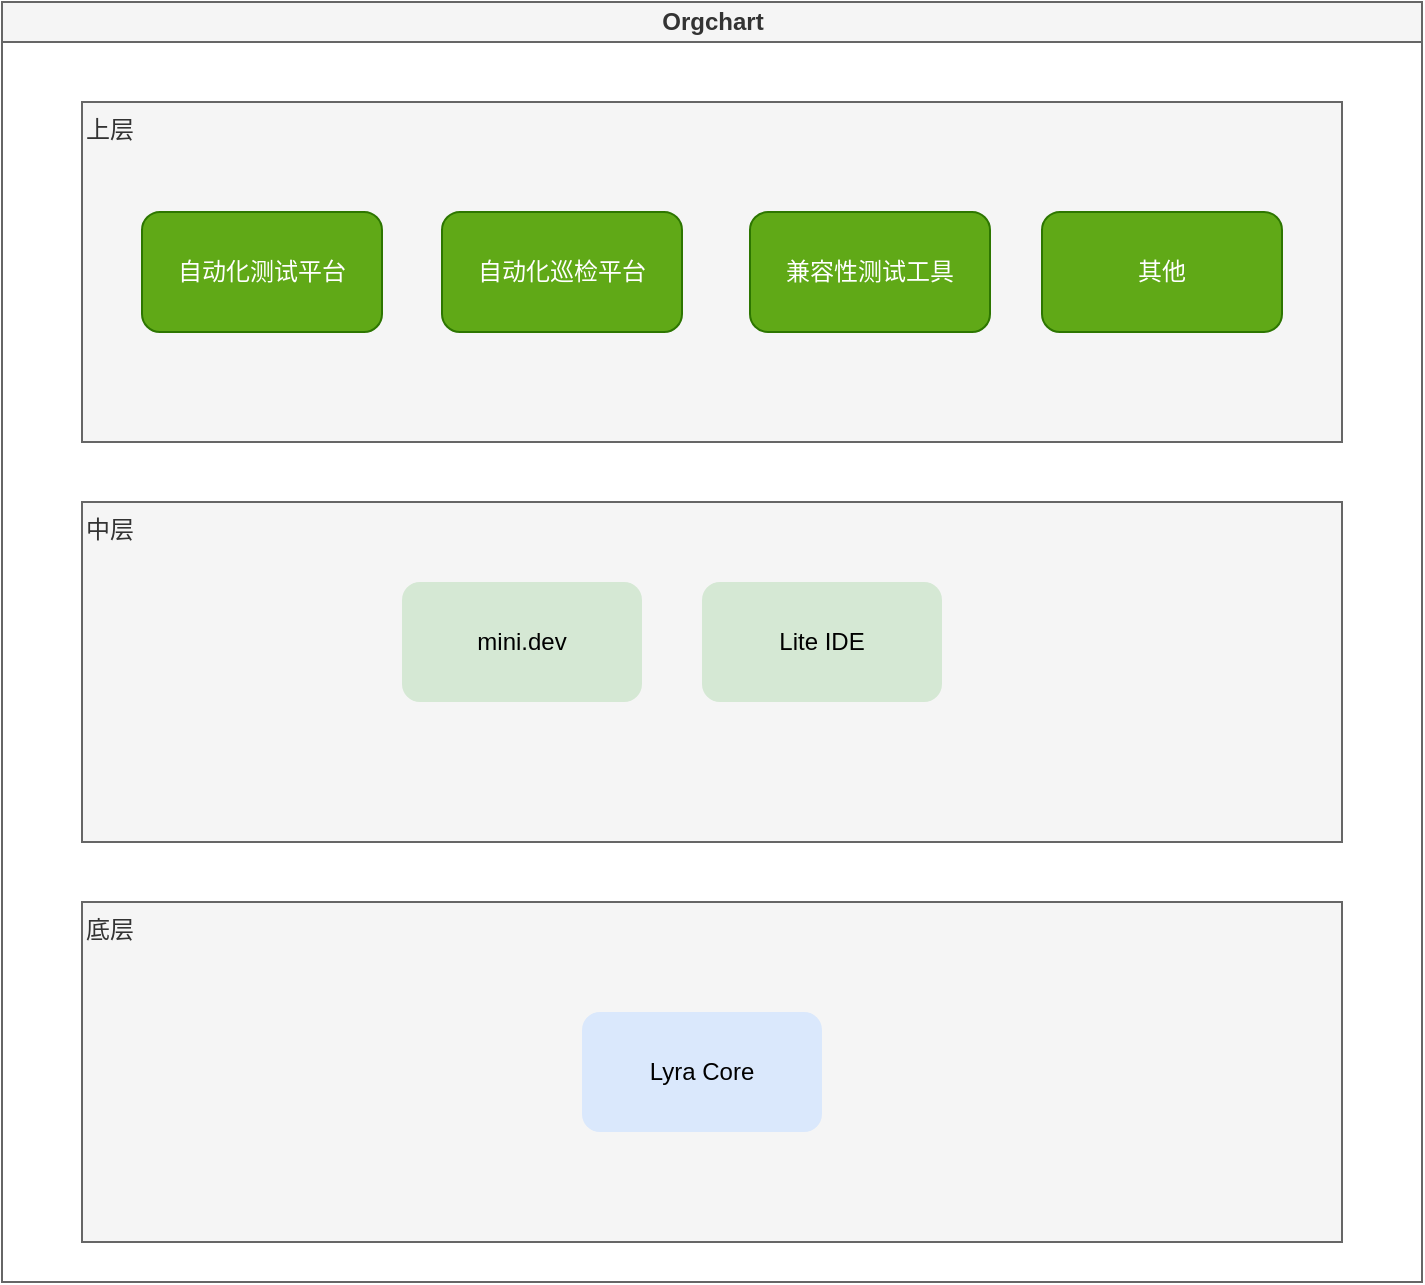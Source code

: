 <mxfile version="13.10.6" type="github">
  <diagram id="prtHgNgQTEPvFCAcTncT" name="Page-1">
    <mxGraphModel dx="1722" dy="943" grid="1" gridSize="10" guides="1" tooltips="1" connect="1" arrows="1" fold="1" page="1" pageScale="1" pageWidth="827" pageHeight="1169" math="0" shadow="0">
      <root>
        <mxCell id="0" />
        <mxCell id="1" parent="0" />
        <mxCell id="dNxyNK7c78bLwvsdeMH5-11" value="Orgchart" style="swimlane;html=1;startSize=20;horizontal=1;containerType=tree;glass=0;fillColor=#f5f5f5;strokeColor=#666666;fontColor=#333333;" parent="1" vertex="1">
          <mxGeometry x="40" y="80" width="710" height="640" as="geometry" />
        </mxCell>
        <mxCell id="sxkYlGfyIjd9sqKLB-yS-3" value="上层" style="rounded=0;whiteSpace=wrap;html=1;verticalAlign=top;align=left;fillColor=#f5f5f5;strokeColor=#666666;fontColor=#333333;" vertex="1" parent="dNxyNK7c78bLwvsdeMH5-11">
          <mxGeometry x="40" y="50" width="630" height="170" as="geometry" />
        </mxCell>
        <mxCell id="sxkYlGfyIjd9sqKLB-yS-5" value="中层" style="rounded=0;whiteSpace=wrap;html=1;align=left;verticalAlign=top;fillColor=#f5f5f5;strokeColor=#666666;fontColor=#333333;" vertex="1" parent="dNxyNK7c78bLwvsdeMH5-11">
          <mxGeometry x="40" y="250" width="630" height="170" as="geometry" />
        </mxCell>
        <mxCell id="sxkYlGfyIjd9sqKLB-yS-4" value="底层" style="rounded=0;whiteSpace=wrap;html=1;align=left;verticalAlign=top;fillColor=#f5f5f5;strokeColor=#666666;fontColor=#333333;" vertex="1" parent="dNxyNK7c78bLwvsdeMH5-11">
          <mxGeometry x="40" y="450" width="630" height="170" as="geometry" />
        </mxCell>
        <mxCell id="sxkYlGfyIjd9sqKLB-yS-6" value="自动化测试平台" style="rounded=1;whiteSpace=wrap;html=1;fillColor=#60a917;strokeColor=#2D7600;fontColor=#ffffff;" vertex="1" parent="dNxyNK7c78bLwvsdeMH5-11">
          <mxGeometry x="70" y="105" width="120" height="60" as="geometry" />
        </mxCell>
        <mxCell id="sxkYlGfyIjd9sqKLB-yS-7" value="自动化巡检平台" style="rounded=1;whiteSpace=wrap;html=1;fillColor=#60a917;strokeColor=#2D7600;fontColor=#ffffff;" vertex="1" parent="dNxyNK7c78bLwvsdeMH5-11">
          <mxGeometry x="220" y="105" width="120" height="60" as="geometry" />
        </mxCell>
        <mxCell id="sxkYlGfyIjd9sqKLB-yS-8" value="兼容性测试工具" style="rounded=1;whiteSpace=wrap;html=1;fillColor=#60a917;strokeColor=#2D7600;fontColor=#ffffff;" vertex="1" parent="dNxyNK7c78bLwvsdeMH5-11">
          <mxGeometry x="374" y="105" width="120" height="60" as="geometry" />
        </mxCell>
        <mxCell id="sxkYlGfyIjd9sqKLB-yS-9" value="其他" style="rounded=1;whiteSpace=wrap;html=1;fillColor=#60a917;strokeColor=#2D7600;fontColor=#ffffff;" vertex="1" parent="dNxyNK7c78bLwvsdeMH5-11">
          <mxGeometry x="520" y="105" width="120" height="60" as="geometry" />
        </mxCell>
        <mxCell id="sxkYlGfyIjd9sqKLB-yS-11" value="mini.dev" style="rounded=1;whiteSpace=wrap;html=1;fillColor=#d5e8d4;strokeColor=none;" vertex="1" parent="dNxyNK7c78bLwvsdeMH5-11">
          <mxGeometry x="200" y="290" width="120" height="60" as="geometry" />
        </mxCell>
        <mxCell id="sxkYlGfyIjd9sqKLB-yS-12" value="Lite IDE" style="rounded=1;whiteSpace=wrap;html=1;fillColor=#d5e8d4;strokeColor=none;" vertex="1" parent="dNxyNK7c78bLwvsdeMH5-11">
          <mxGeometry x="350" y="290" width="120" height="60" as="geometry" />
        </mxCell>
        <mxCell id="sxkYlGfyIjd9sqKLB-yS-13" value="Lyra Core" style="rounded=1;whiteSpace=wrap;html=1;fillColor=#dae8fc;strokeColor=none;" vertex="1" parent="dNxyNK7c78bLwvsdeMH5-11">
          <mxGeometry x="290" y="505" width="120" height="60" as="geometry" />
        </mxCell>
      </root>
    </mxGraphModel>
  </diagram>
</mxfile>
